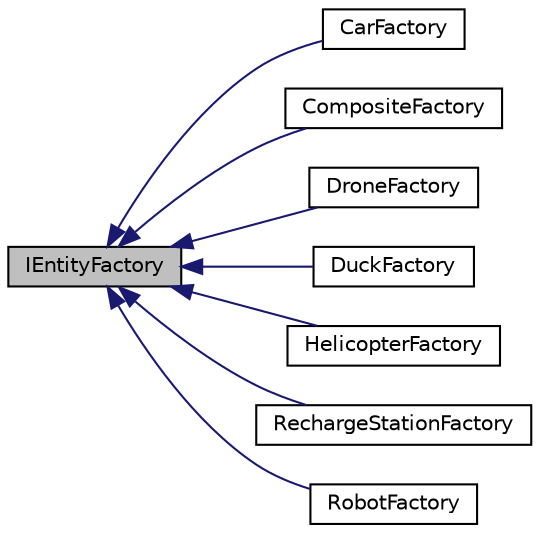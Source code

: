 digraph "IEntityFactory"
{
 // LATEX_PDF_SIZE
  edge [fontname="Helvetica",fontsize="10",labelfontname="Helvetica",labelfontsize="10"];
  node [fontname="Helvetica",fontsize="10",shape=record];
  rankdir="LR";
  Node1 [label="IEntityFactory",height=0.2,width=0.4,color="black", fillcolor="grey75", style="filled", fontcolor="black",tooltip="A class for factory classes to inherit from."];
  Node1 -> Node2 [dir="back",color="midnightblue",fontsize="10",style="solid",fontname="Helvetica"];
  Node2 [label="CarFactory",height=0.2,width=0.4,color="black", fillcolor="white", style="filled",URL="$classCarFactory.html",tooltip="Creates cars."];
  Node1 -> Node3 [dir="back",color="midnightblue",fontsize="10",style="solid",fontname="Helvetica"];
  Node3 [label="CompositeFactory",height=0.2,width=0.4,color="black", fillcolor="white", style="filled",URL="$classCompositeFactory.html",tooltip="Composite factory class, holds different factories to call from."];
  Node1 -> Node4 [dir="back",color="midnightblue",fontsize="10",style="solid",fontname="Helvetica"];
  Node4 [label="DroneFactory",height=0.2,width=0.4,color="black", fillcolor="white", style="filled",URL="$classDroneFactory.html",tooltip="Drone factory class."];
  Node1 -> Node5 [dir="back",color="midnightblue",fontsize="10",style="solid",fontname="Helvetica"];
  Node5 [label="DuckFactory",height=0.2,width=0.4,color="black", fillcolor="white", style="filled",URL="$classDuckFactory.html",tooltip="this class inhertis from the IEntityFactory class and makes the Duck entity."];
  Node1 -> Node6 [dir="back",color="midnightblue",fontsize="10",style="solid",fontname="Helvetica"];
  Node6 [label="HelicopterFactory",height=0.2,width=0.4,color="black", fillcolor="white", style="filled",URL="$classHelicopterFactory.html",tooltip="HelicopterFactory class to make helicopters."];
  Node1 -> Node7 [dir="back",color="midnightblue",fontsize="10",style="solid",fontname="Helvetica"];
  Node7 [label="RechargeStationFactory",height=0.2,width=0.4,color="black", fillcolor="white", style="filled",URL="$classRechargeStationFactory.html",tooltip="RechargeStationFactory class to make recharge stations."];
  Node1 -> Node8 [dir="back",color="midnightblue",fontsize="10",style="solid",fontname="Helvetica"];
  Node8 [label="RobotFactory",height=0.2,width=0.4,color="black", fillcolor="white", style="filled",URL="$classRobotFactory.html",tooltip="robot factory class"];
}
